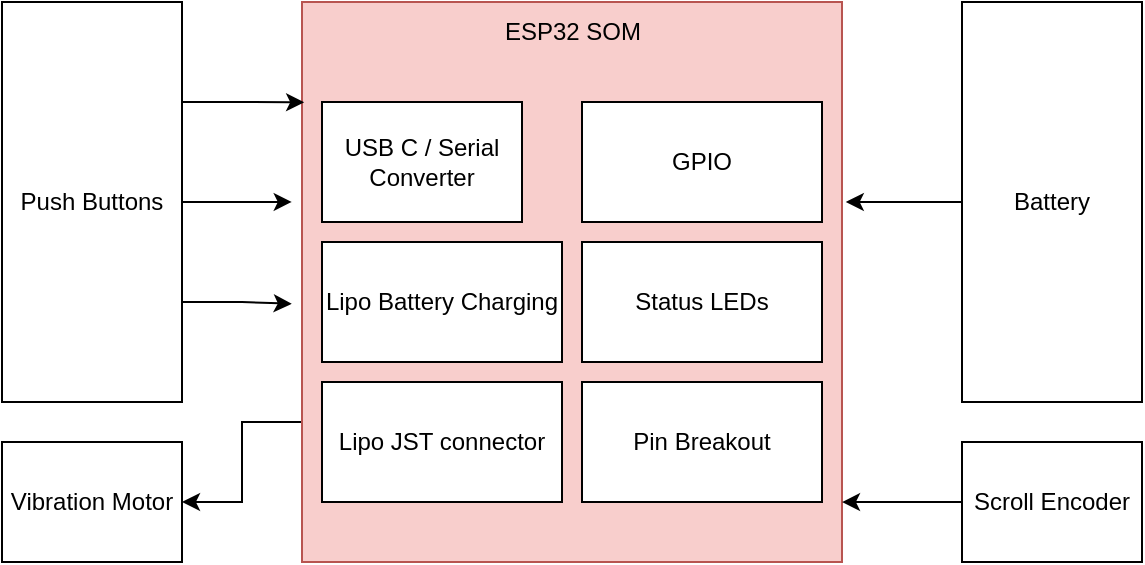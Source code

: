 <mxfile version="20.0.2" type="github">
  <diagram id="lsYqOXnfDiaivIdEOEWc" name="Page-1">
    <mxGraphModel dx="1422" dy="790" grid="1" gridSize="10" guides="1" tooltips="1" connect="1" arrows="1" fold="1" page="1" pageScale="1" pageWidth="850" pageHeight="1100" math="0" shadow="0">
      <root>
        <mxCell id="0" />
        <mxCell id="1" parent="0" />
        <mxCell id="s43dKZY_mTrpJ9go2xti-13" style="edgeStyle=orthogonalEdgeStyle;rounded=0;orthogonalLoop=1;jettySize=auto;html=1;exitX=0;exitY=0.75;exitDx=0;exitDy=0;entryX=1;entryY=0.5;entryDx=0;entryDy=0;" parent="1" source="s43dKZY_mTrpJ9go2xti-1" target="s43dKZY_mTrpJ9go2xti-9" edge="1">
          <mxGeometry relative="1" as="geometry" />
        </mxCell>
        <mxCell id="s43dKZY_mTrpJ9go2xti-1" value="" style="rounded=0;whiteSpace=wrap;html=1;fillColor=#f8cecc;strokeColor=#b85450;" parent="1" vertex="1">
          <mxGeometry x="310" y="220" width="270" height="280" as="geometry" />
        </mxCell>
        <mxCell id="s43dKZY_mTrpJ9go2xti-2" value="ESP32 SOM" style="text;html=1;align=center;verticalAlign=middle;resizable=0;points=[];autosize=1;strokeColor=none;fillColor=none;" parent="1" vertex="1">
          <mxGeometry x="400" y="220" width="90" height="30" as="geometry" />
        </mxCell>
        <mxCell id="s43dKZY_mTrpJ9go2xti-3" value="USB C / Serial Converter" style="rounded=0;whiteSpace=wrap;html=1;" parent="1" vertex="1">
          <mxGeometry x="320" y="270" width="100" height="60" as="geometry" />
        </mxCell>
        <mxCell id="s43dKZY_mTrpJ9go2xti-4" value="Lipo Battery Charging" style="rounded=0;whiteSpace=wrap;html=1;" parent="1" vertex="1">
          <mxGeometry x="320" y="340" width="120" height="60" as="geometry" />
        </mxCell>
        <mxCell id="s43dKZY_mTrpJ9go2xti-5" value="Lipo JST connector" style="rounded=0;whiteSpace=wrap;html=1;" parent="1" vertex="1">
          <mxGeometry x="320" y="410" width="120" height="60" as="geometry" />
        </mxCell>
        <mxCell id="s43dKZY_mTrpJ9go2xti-6" value="GPIO" style="rounded=0;whiteSpace=wrap;html=1;" parent="1" vertex="1">
          <mxGeometry x="450" y="270" width="120" height="60" as="geometry" />
        </mxCell>
        <mxCell id="s43dKZY_mTrpJ9go2xti-7" value="Status LEDs" style="rounded=0;whiteSpace=wrap;html=1;" parent="1" vertex="1">
          <mxGeometry x="450" y="340" width="120" height="60" as="geometry" />
        </mxCell>
        <mxCell id="s43dKZY_mTrpJ9go2xti-8" value="Pin Breakout" style="whiteSpace=wrap;html=1;" parent="1" vertex="1">
          <mxGeometry x="450" y="410" width="120" height="60" as="geometry" />
        </mxCell>
        <mxCell id="s43dKZY_mTrpJ9go2xti-9" value="Vibration Motor" style="rounded=0;whiteSpace=wrap;html=1;" parent="1" vertex="1">
          <mxGeometry x="160" y="440" width="90" height="60" as="geometry" />
        </mxCell>
        <mxCell id="s43dKZY_mTrpJ9go2xti-14" style="edgeStyle=orthogonalEdgeStyle;rounded=0;orthogonalLoop=1;jettySize=auto;html=1;exitX=1;exitY=0.75;exitDx=0;exitDy=0;entryX=-0.019;entryY=0.539;entryDx=0;entryDy=0;entryPerimeter=0;" parent="1" source="s43dKZY_mTrpJ9go2xti-10" target="s43dKZY_mTrpJ9go2xti-1" edge="1">
          <mxGeometry relative="1" as="geometry" />
        </mxCell>
        <mxCell id="s43dKZY_mTrpJ9go2xti-17" style="edgeStyle=orthogonalEdgeStyle;rounded=0;orthogonalLoop=1;jettySize=auto;html=1;exitX=1;exitY=0.5;exitDx=0;exitDy=0;entryX=-0.019;entryY=0.357;entryDx=0;entryDy=0;entryPerimeter=0;" parent="1" source="s43dKZY_mTrpJ9go2xti-10" target="s43dKZY_mTrpJ9go2xti-1" edge="1">
          <mxGeometry relative="1" as="geometry" />
        </mxCell>
        <mxCell id="s43dKZY_mTrpJ9go2xti-18" style="edgeStyle=orthogonalEdgeStyle;rounded=0;orthogonalLoop=1;jettySize=auto;html=1;exitX=1;exitY=0.25;exitDx=0;exitDy=0;entryX=0.004;entryY=0.179;entryDx=0;entryDy=0;entryPerimeter=0;" parent="1" source="s43dKZY_mTrpJ9go2xti-10" target="s43dKZY_mTrpJ9go2xti-1" edge="1">
          <mxGeometry relative="1" as="geometry" />
        </mxCell>
        <mxCell id="s43dKZY_mTrpJ9go2xti-10" value="Push Buttons" style="rounded=0;whiteSpace=wrap;html=1;" parent="1" vertex="1">
          <mxGeometry x="160" y="220" width="90" height="200" as="geometry" />
        </mxCell>
        <mxCell id="s43dKZY_mTrpJ9go2xti-20" style="edgeStyle=orthogonalEdgeStyle;rounded=0;orthogonalLoop=1;jettySize=auto;html=1;exitX=0;exitY=0.5;exitDx=0;exitDy=0;entryX=1.007;entryY=0.357;entryDx=0;entryDy=0;entryPerimeter=0;" parent="1" source="s43dKZY_mTrpJ9go2xti-11" target="s43dKZY_mTrpJ9go2xti-1" edge="1">
          <mxGeometry relative="1" as="geometry" />
        </mxCell>
        <mxCell id="s43dKZY_mTrpJ9go2xti-11" value="Battery" style="rounded=0;whiteSpace=wrap;html=1;" parent="1" vertex="1">
          <mxGeometry x="640" y="220" width="90" height="200" as="geometry" />
        </mxCell>
        <mxCell id="s43dKZY_mTrpJ9go2xti-21" style="edgeStyle=orthogonalEdgeStyle;rounded=0;orthogonalLoop=1;jettySize=auto;html=1;exitX=0;exitY=0.5;exitDx=0;exitDy=0;entryX=1;entryY=0.893;entryDx=0;entryDy=0;entryPerimeter=0;" parent="1" source="s43dKZY_mTrpJ9go2xti-12" target="s43dKZY_mTrpJ9go2xti-1" edge="1">
          <mxGeometry relative="1" as="geometry" />
        </mxCell>
        <mxCell id="s43dKZY_mTrpJ9go2xti-12" value="Scroll Encoder" style="rounded=0;whiteSpace=wrap;html=1;" parent="1" vertex="1">
          <mxGeometry x="640" y="440" width="90" height="60" as="geometry" />
        </mxCell>
      </root>
    </mxGraphModel>
  </diagram>
</mxfile>
